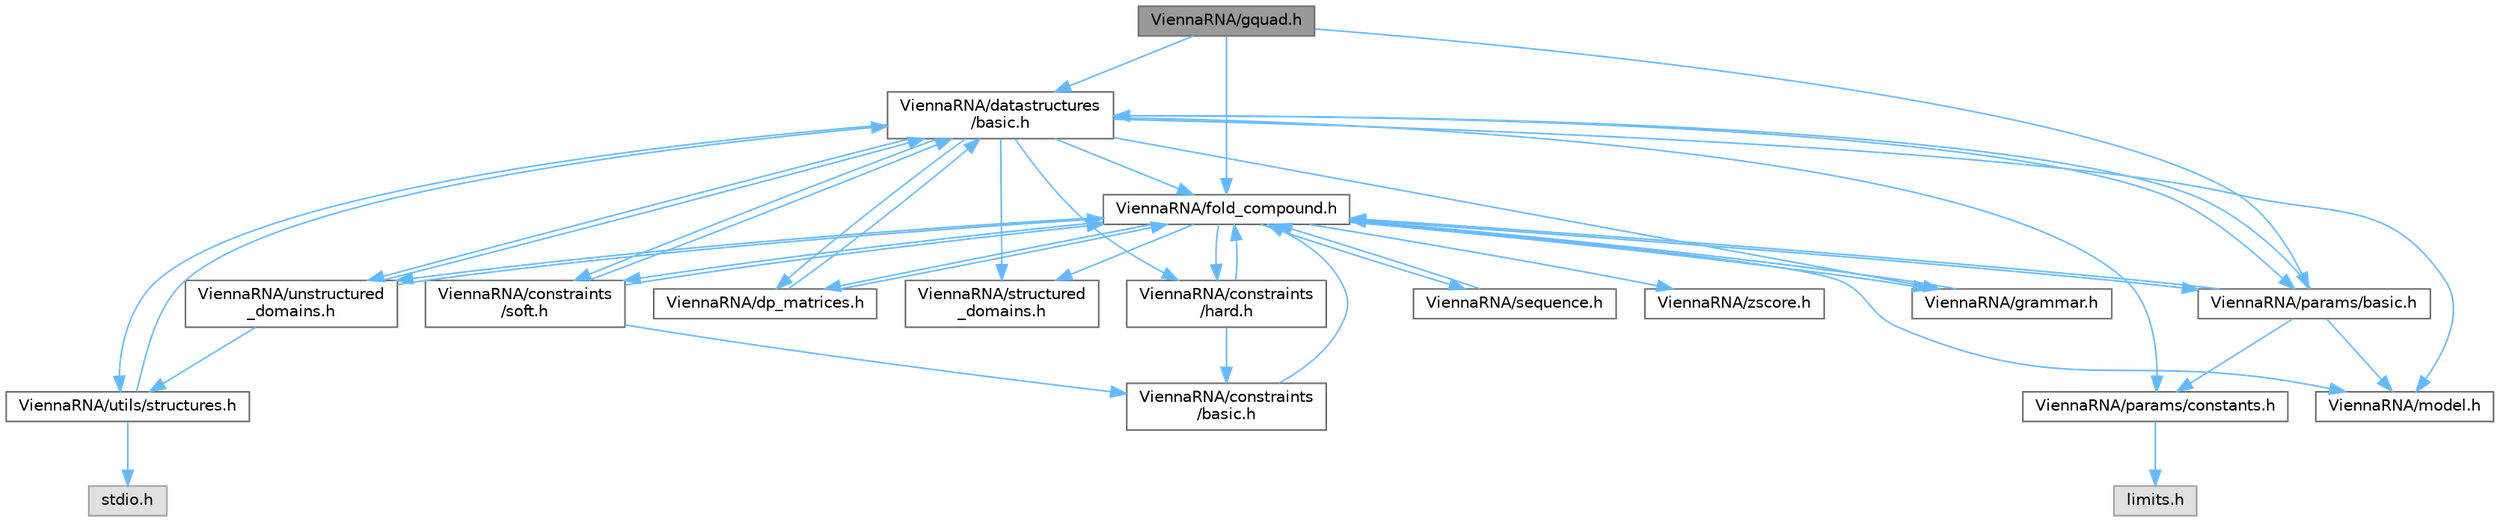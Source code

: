 digraph "ViennaRNA/gquad.h"
{
 // INTERACTIVE_SVG=YES
 // LATEX_PDF_SIZE
  bgcolor="transparent";
  edge [fontname=Helvetica,fontsize=10,labelfontname=Helvetica,labelfontsize=10];
  node [fontname=Helvetica,fontsize=10,shape=box,height=0.2,width=0.4];
  Node1 [label="ViennaRNA/gquad.h",height=0.2,width=0.4,color="gray40", fillcolor="grey60", style="filled", fontcolor="black",tooltip="G-quadruplexes."];
  Node1 -> Node2 [color="steelblue1",style="solid"];
  Node2 [label="ViennaRNA/datastructures\l/basic.h",height=0.2,width=0.4,color="grey40", fillcolor="white", style="filled",URL="$datastructures_2basic_8h.html",tooltip="Various data structures and pre-processor macros."];
  Node2 -> Node3 [color="steelblue1",style="solid"];
  Node3 [label="ViennaRNA/params/constants.h",height=0.2,width=0.4,color="grey40", fillcolor="white", style="filled",URL="$constants_8h.html",tooltip="Energy parameter constants."];
  Node3 -> Node4 [color="steelblue1",style="solid"];
  Node4 [label="limits.h",height=0.2,width=0.4,color="grey60", fillcolor="#E0E0E0", style="filled",tooltip=" "];
  Node2 -> Node5 [color="steelblue1",style="solid"];
  Node5 [label="ViennaRNA/fold_compound.h",height=0.2,width=0.4,color="grey40", fillcolor="white", style="filled",URL="$fold__compound_8h.html",tooltip="The Basic Fold Compound API."];
  Node5 -> Node6 [color="steelblue1",style="solid"];
  Node6 [label="ViennaRNA/model.h",height=0.2,width=0.4,color="grey40", fillcolor="white", style="filled",URL="$model_8h.html",tooltip="The model details data structure and its corresponding modifiers."];
  Node5 -> Node7 [color="steelblue1",style="solid"];
  Node7 [label="ViennaRNA/params/basic.h",height=0.2,width=0.4,color="grey40", fillcolor="white", style="filled",URL="$params_2basic_8h.html",tooltip="Functions to deal with sets of energy parameters."];
  Node7 -> Node3 [color="steelblue1",style="solid"];
  Node7 -> Node2 [color="steelblue1",style="solid"];
  Node7 -> Node5 [color="steelblue1",style="solid"];
  Node7 -> Node6 [color="steelblue1",style="solid"];
  Node5 -> Node8 [color="steelblue1",style="solid"];
  Node8 [label="ViennaRNA/sequence.h",height=0.2,width=0.4,color="grey40", fillcolor="white", style="filled",URL="$sequence_8h.html",tooltip="Functions and data structures related to sequence representations ,."];
  Node8 -> Node5 [color="steelblue1",style="solid"];
  Node5 -> Node9 [color="steelblue1",style="solid"];
  Node9 [label="ViennaRNA/dp_matrices.h",height=0.2,width=0.4,color="grey40", fillcolor="white", style="filled",URL="$dp__matrices_8h.html",tooltip="Functions to deal with standard dynamic programming (DP) matrices."];
  Node9 -> Node2 [color="steelblue1",style="solid"];
  Node9 -> Node5 [color="steelblue1",style="solid"];
  Node5 -> Node10 [color="steelblue1",style="solid"];
  Node10 [label="ViennaRNA/constraints\l/hard.h",height=0.2,width=0.4,color="grey40", fillcolor="white", style="filled",URL="$hard_8h.html",tooltip="Functions and data structures for handling of secondary structure hard constraints."];
  Node10 -> Node5 [color="steelblue1",style="solid"];
  Node10 -> Node11 [color="steelblue1",style="solid"];
  Node11 [label="ViennaRNA/constraints\l/basic.h",height=0.2,width=0.4,color="grey40", fillcolor="white", style="filled",URL="$constraints_2basic_8h.html",tooltip="Functions and data structures for constraining secondary structure predictions and evaluation."];
  Node11 -> Node5 [color="steelblue1",style="solid"];
  Node5 -> Node12 [color="steelblue1",style="solid"];
  Node12 [label="ViennaRNA/constraints\l/soft.h",height=0.2,width=0.4,color="grey40", fillcolor="white", style="filled",URL="$soft_8h.html",tooltip="Functions and data structures for secondary structure soft constraints."];
  Node12 -> Node2 [color="steelblue1",style="solid"];
  Node12 -> Node5 [color="steelblue1",style="solid"];
  Node12 -> Node11 [color="steelblue1",style="solid"];
  Node5 -> Node13 [color="steelblue1",style="solid"];
  Node13 [label="ViennaRNA/grammar.h",height=0.2,width=0.4,color="grey40", fillcolor="white", style="filled",URL="$grammar_8h.html",tooltip="Implementations for the RNA folding grammar."];
  Node13 -> Node5 [color="steelblue1",style="solid"];
  Node5 -> Node14 [color="steelblue1",style="solid"];
  Node14 [label="ViennaRNA/structured\l_domains.h",height=0.2,width=0.4,color="grey40", fillcolor="white", style="filled",URL="$structured__domains_8h.html",tooltip="This module provides interfaces that deal with additional structured domains in the folding grammar."];
  Node5 -> Node15 [color="steelblue1",style="solid"];
  Node15 [label="ViennaRNA/unstructured\l_domains.h",height=0.2,width=0.4,color="grey40", fillcolor="white", style="filled",URL="$unstructured__domains_8h.html",tooltip="Functions to modify unstructured domains, e.g. to incorporate ligands binding to unpaired stretches."];
  Node15 -> Node2 [color="steelblue1",style="solid"];
  Node15 -> Node5 [color="steelblue1",style="solid"];
  Node15 -> Node16 [color="steelblue1",style="solid"];
  Node16 [label="ViennaRNA/utils/structures.h",height=0.2,width=0.4,color="grey40", fillcolor="white", style="filled",URL="$utils_2structures_8h.html",tooltip="Various utility- and helper-functions for secondary structure parsing, converting,..."];
  Node16 -> Node17 [color="steelblue1",style="solid"];
  Node17 [label="stdio.h",height=0.2,width=0.4,color="grey60", fillcolor="#E0E0E0", style="filled",tooltip=" "];
  Node16 -> Node2 [color="steelblue1",style="solid"];
  Node5 -> Node18 [color="steelblue1",style="solid"];
  Node18 [label="ViennaRNA/zscore.h",height=0.2,width=0.4,color="grey40", fillcolor="white", style="filled",URL="$zscore_8h_source.html",tooltip=" "];
  Node2 -> Node6 [color="steelblue1",style="solid"];
  Node2 -> Node7 [color="steelblue1",style="solid"];
  Node2 -> Node9 [color="steelblue1",style="solid"];
  Node2 -> Node10 [color="steelblue1",style="solid"];
  Node2 -> Node12 [color="steelblue1",style="solid"];
  Node2 -> Node13 [color="steelblue1",style="solid"];
  Node2 -> Node14 [color="steelblue1",style="solid"];
  Node2 -> Node15 [color="steelblue1",style="solid"];
  Node2 -> Node16 [color="steelblue1",style="solid"];
  Node1 -> Node5 [color="steelblue1",style="solid"];
  Node1 -> Node7 [color="steelblue1",style="solid"];
}
